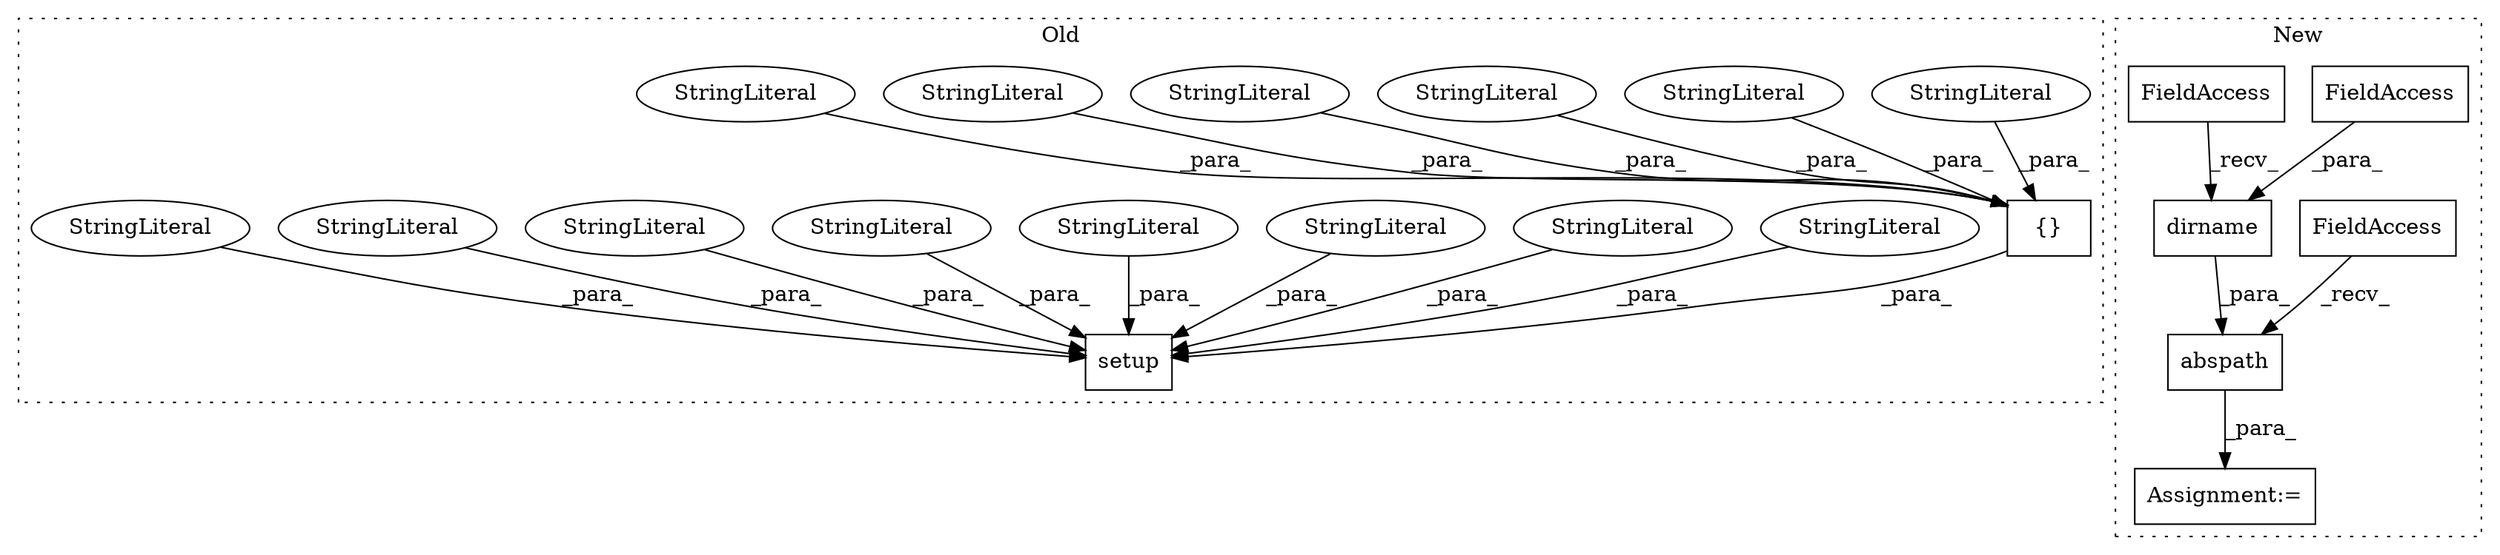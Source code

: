 digraph G {
subgraph cluster0 {
1 [label="{}" a="4" s="664,930" l="1,1" shape="box"];
5 [label="StringLiteral" a="45" s="733" l="39" shape="ellipse"];
6 [label="StringLiteral" a="45" s="851" l="39" shape="ellipse"];
7 [label="StringLiteral" a="45" s="699" l="33" shape="ellipse"];
8 [label="StringLiteral" a="45" s="891" l="39" shape="ellipse"];
12 [label="setup" a="32" s="471,1179" l="6,1" shape="box"];
13 [label="StringLiteral" a="45" s="665" l="33" shape="ellipse"];
14 [label="StringLiteral" a="45" s="773" l="37" shape="ellipse"];
15 [label="StringLiteral" a="45" s="590" l="14" shape="ellipse"];
16 [label="StringLiteral" a="45" s="605" l="20" shape="ellipse"];
17 [label="StringLiteral" a="45" s="564" l="25" shape="ellipse"];
18 [label="StringLiteral" a="45" s="477" l="14" shape="ellipse"];
19 [label="StringLiteral" a="45" s="1060" l="20" shape="ellipse"];
20 [label="StringLiteral" a="45" s="626" l="25" shape="ellipse"];
21 [label="StringLiteral" a="45" s="1012" l="11" shape="ellipse"];
22 [label="StringLiteral" a="45" s="492" l="7" shape="ellipse"];
label = "Old";
style="dotted";
}
subgraph cluster1 {
2 [label="abspath" a="32" s="206,236" l="8,1" shape="box"];
3 [label="FieldAccess" a="22" s="201" l="4" shape="box"];
4 [label="Assignment:=" a="7" s="200" l="1" shape="box"];
9 [label="dirname" a="32" s="219,235" l="8,1" shape="box"];
10 [label="FieldAccess" a="22" s="227" l="8" shape="box"];
11 [label="FieldAccess" a="22" s="214" l="4" shape="box"];
label = "New";
style="dotted";
}
1 -> 12 [label="_para_"];
2 -> 4 [label="_para_"];
3 -> 2 [label="_recv_"];
5 -> 1 [label="_para_"];
6 -> 1 [label="_para_"];
7 -> 1 [label="_para_"];
8 -> 1 [label="_para_"];
9 -> 2 [label="_para_"];
10 -> 9 [label="_para_"];
11 -> 9 [label="_recv_"];
13 -> 1 [label="_para_"];
14 -> 1 [label="_para_"];
15 -> 12 [label="_para_"];
16 -> 12 [label="_para_"];
17 -> 12 [label="_para_"];
18 -> 12 [label="_para_"];
19 -> 12 [label="_para_"];
20 -> 12 [label="_para_"];
21 -> 12 [label="_para_"];
22 -> 12 [label="_para_"];
}
